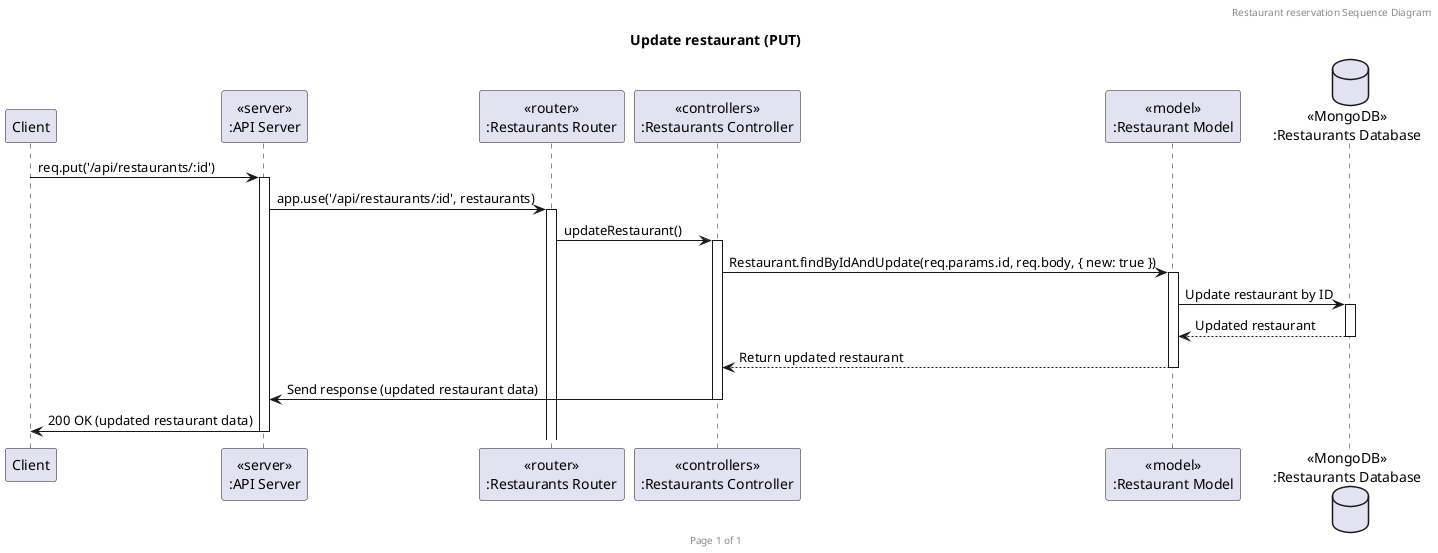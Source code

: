 @startuml Update Restaurant (PUT)

header Restaurant reservation Sequence Diagram
footer Page %page% of %lastpage%
title "Update restaurant (PUT)"

participant "Client" as client
participant "<<server>>\n:API Server" as server
participant "<<router>>\n:Restaurants Router" as routerRestaurants
participant "<<controllers>>\n:Restaurants Controller" as controllersRestaurants
participant "<<model>>\n:Restaurant Model" as modelRestaurant
database "<<MongoDB>>\n:Restaurants Database" as RestaurantsDatabase

client -> server ++: req.put('/api/restaurants/:id')
server -> routerRestaurants ++: app.use('/api/restaurants/:id', restaurants)
routerRestaurants -> controllersRestaurants ++: updateRestaurant()
controllersRestaurants -> modelRestaurant ++: Restaurant.findByIdAndUpdate(req.params.id, req.body, { new: true })
modelRestaurant -> RestaurantsDatabase ++: Update restaurant by ID
RestaurantsDatabase --> modelRestaurant --: Updated restaurant
controllersRestaurants <-- modelRestaurant --: Return updated restaurant
controllersRestaurants -> server --: Send response (updated restaurant data)
server -> client --: 200 OK (updated restaurant data)

@enduml